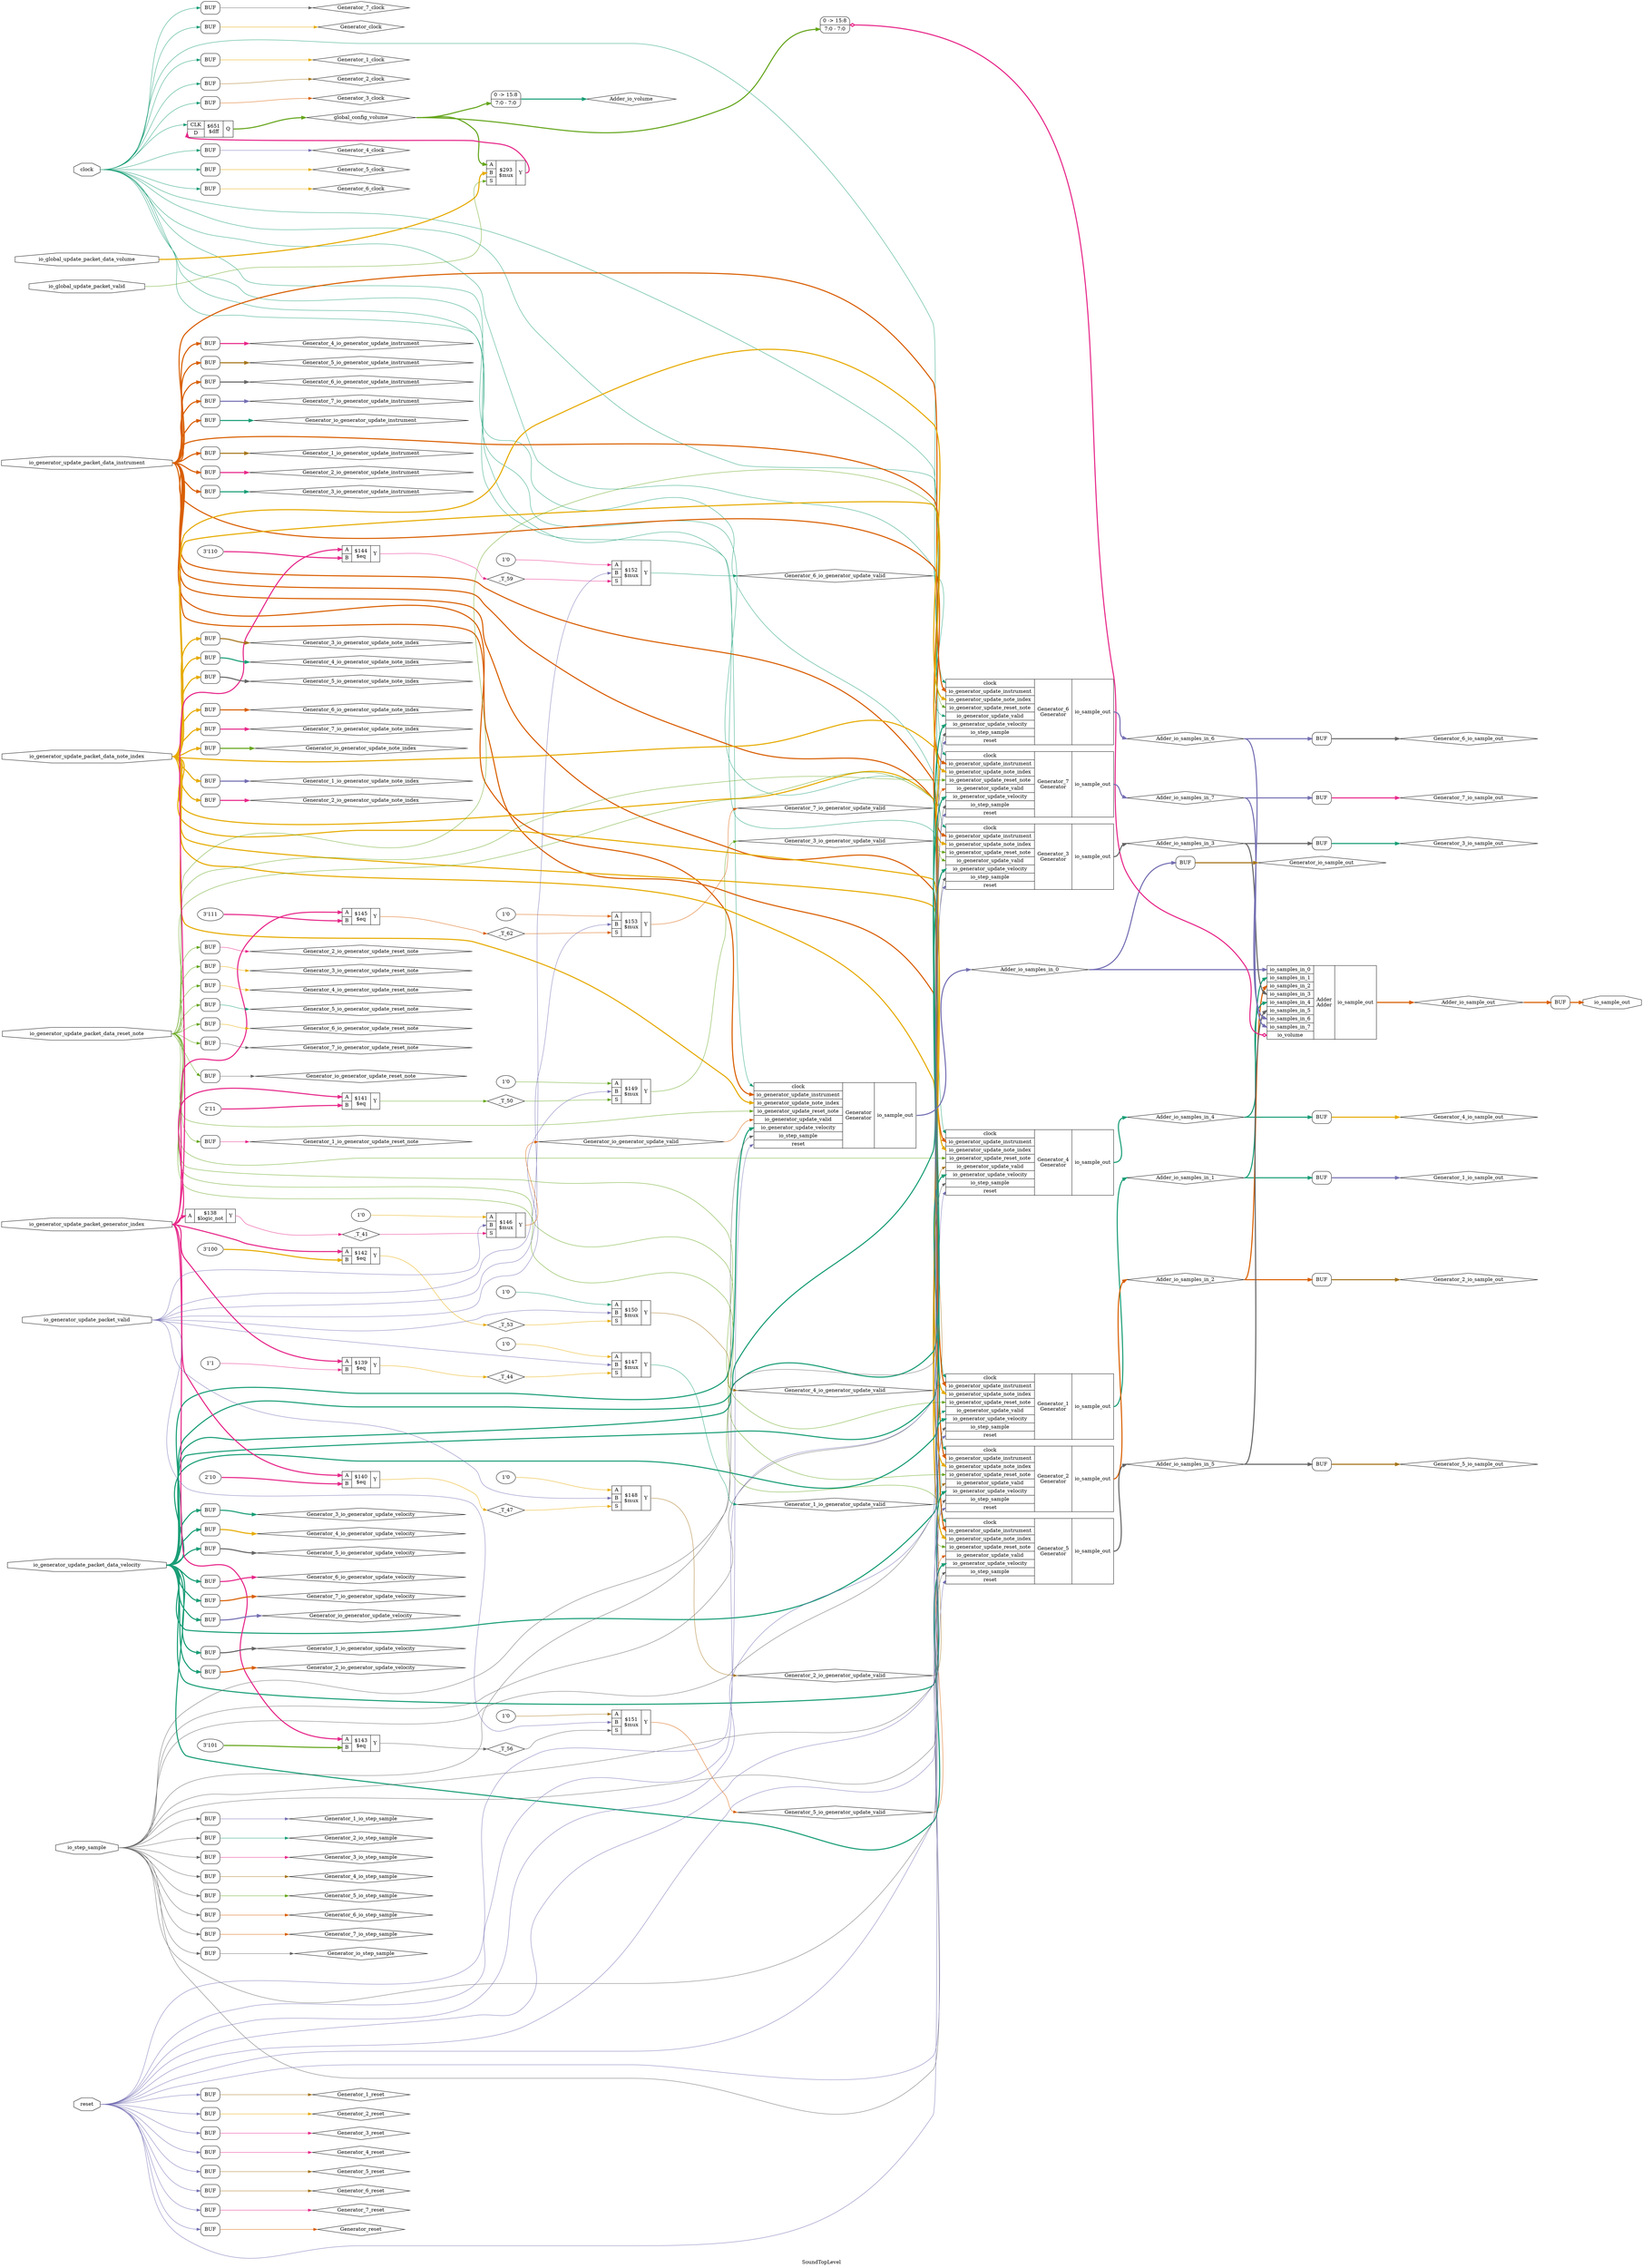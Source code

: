 digraph "SoundTopLevel" {
label="SoundTopLevel";
rankdir="LR";
remincross=true;
n2 [ shape=diamond, label="Adder_io_sample_out", color="black", fontcolor="black" ];
n3 [ shape=diamond, label="Adder_io_samples_in_0", color="black", fontcolor="black" ];
n4 [ shape=diamond, label="Adder_io_samples_in_1", color="black", fontcolor="black" ];
n5 [ shape=diamond, label="Adder_io_samples_in_2", color="black", fontcolor="black" ];
n6 [ shape=diamond, label="Adder_io_samples_in_3", color="black", fontcolor="black" ];
n7 [ shape=diamond, label="Adder_io_samples_in_4", color="black", fontcolor="black" ];
n8 [ shape=diamond, label="Adder_io_samples_in_5", color="black", fontcolor="black" ];
n9 [ shape=diamond, label="Adder_io_samples_in_6", color="black", fontcolor="black" ];
n10 [ shape=diamond, label="Adder_io_samples_in_7", color="black", fontcolor="black" ];
n11 [ shape=diamond, label="Adder_io_volume", color="black", fontcolor="black" ];
n12 [ shape=diamond, label="Generator_1_clock", color="black", fontcolor="black" ];
n13 [ shape=diamond, label="Generator_1_io_generator_update_instrument", color="black", fontcolor="black" ];
n14 [ shape=diamond, label="Generator_1_io_generator_update_note_index", color="black", fontcolor="black" ];
n15 [ shape=diamond, label="Generator_1_io_generator_update_reset_note", color="black", fontcolor="black" ];
n16 [ shape=diamond, label="Generator_1_io_generator_update_valid", color="black", fontcolor="black" ];
n17 [ shape=diamond, label="Generator_1_io_generator_update_velocity", color="black", fontcolor="black" ];
n18 [ shape=diamond, label="Generator_1_io_sample_out", color="black", fontcolor="black" ];
n19 [ shape=diamond, label="Generator_1_io_step_sample", color="black", fontcolor="black" ];
n20 [ shape=diamond, label="Generator_1_reset", color="black", fontcolor="black" ];
n21 [ shape=diamond, label="Generator_2_clock", color="black", fontcolor="black" ];
n22 [ shape=diamond, label="Generator_2_io_generator_update_instrument", color="black", fontcolor="black" ];
n23 [ shape=diamond, label="Generator_2_io_generator_update_note_index", color="black", fontcolor="black" ];
n24 [ shape=diamond, label="Generator_2_io_generator_update_reset_note", color="black", fontcolor="black" ];
n25 [ shape=diamond, label="Generator_2_io_generator_update_valid", color="black", fontcolor="black" ];
n26 [ shape=diamond, label="Generator_2_io_generator_update_velocity", color="black", fontcolor="black" ];
n27 [ shape=diamond, label="Generator_2_io_sample_out", color="black", fontcolor="black" ];
n28 [ shape=diamond, label="Generator_2_io_step_sample", color="black", fontcolor="black" ];
n29 [ shape=diamond, label="Generator_2_reset", color="black", fontcolor="black" ];
n30 [ shape=diamond, label="Generator_3_clock", color="black", fontcolor="black" ];
n31 [ shape=diamond, label="Generator_3_io_generator_update_instrument", color="black", fontcolor="black" ];
n32 [ shape=diamond, label="Generator_3_io_generator_update_note_index", color="black", fontcolor="black" ];
n33 [ shape=diamond, label="Generator_3_io_generator_update_reset_note", color="black", fontcolor="black" ];
n34 [ shape=diamond, label="Generator_3_io_generator_update_valid", color="black", fontcolor="black" ];
n35 [ shape=diamond, label="Generator_3_io_generator_update_velocity", color="black", fontcolor="black" ];
n36 [ shape=diamond, label="Generator_3_io_sample_out", color="black", fontcolor="black" ];
n37 [ shape=diamond, label="Generator_3_io_step_sample", color="black", fontcolor="black" ];
n38 [ shape=diamond, label="Generator_3_reset", color="black", fontcolor="black" ];
n39 [ shape=diamond, label="Generator_4_clock", color="black", fontcolor="black" ];
n40 [ shape=diamond, label="Generator_4_io_generator_update_instrument", color="black", fontcolor="black" ];
n41 [ shape=diamond, label="Generator_4_io_generator_update_note_index", color="black", fontcolor="black" ];
n42 [ shape=diamond, label="Generator_4_io_generator_update_reset_note", color="black", fontcolor="black" ];
n43 [ shape=diamond, label="Generator_4_io_generator_update_valid", color="black", fontcolor="black" ];
n44 [ shape=diamond, label="Generator_4_io_generator_update_velocity", color="black", fontcolor="black" ];
n45 [ shape=diamond, label="Generator_4_io_sample_out", color="black", fontcolor="black" ];
n46 [ shape=diamond, label="Generator_4_io_step_sample", color="black", fontcolor="black" ];
n47 [ shape=diamond, label="Generator_4_reset", color="black", fontcolor="black" ];
n48 [ shape=diamond, label="Generator_5_clock", color="black", fontcolor="black" ];
n49 [ shape=diamond, label="Generator_5_io_generator_update_instrument", color="black", fontcolor="black" ];
n50 [ shape=diamond, label="Generator_5_io_generator_update_note_index", color="black", fontcolor="black" ];
n51 [ shape=diamond, label="Generator_5_io_generator_update_reset_note", color="black", fontcolor="black" ];
n52 [ shape=diamond, label="Generator_5_io_generator_update_valid", color="black", fontcolor="black" ];
n53 [ shape=diamond, label="Generator_5_io_generator_update_velocity", color="black", fontcolor="black" ];
n54 [ shape=diamond, label="Generator_5_io_sample_out", color="black", fontcolor="black" ];
n55 [ shape=diamond, label="Generator_5_io_step_sample", color="black", fontcolor="black" ];
n56 [ shape=diamond, label="Generator_5_reset", color="black", fontcolor="black" ];
n57 [ shape=diamond, label="Generator_6_clock", color="black", fontcolor="black" ];
n58 [ shape=diamond, label="Generator_6_io_generator_update_instrument", color="black", fontcolor="black" ];
n59 [ shape=diamond, label="Generator_6_io_generator_update_note_index", color="black", fontcolor="black" ];
n60 [ shape=diamond, label="Generator_6_io_generator_update_reset_note", color="black", fontcolor="black" ];
n61 [ shape=diamond, label="Generator_6_io_generator_update_valid", color="black", fontcolor="black" ];
n62 [ shape=diamond, label="Generator_6_io_generator_update_velocity", color="black", fontcolor="black" ];
n63 [ shape=diamond, label="Generator_6_io_sample_out", color="black", fontcolor="black" ];
n64 [ shape=diamond, label="Generator_6_io_step_sample", color="black", fontcolor="black" ];
n65 [ shape=diamond, label="Generator_6_reset", color="black", fontcolor="black" ];
n66 [ shape=diamond, label="Generator_7_clock", color="black", fontcolor="black" ];
n67 [ shape=diamond, label="Generator_7_io_generator_update_instrument", color="black", fontcolor="black" ];
n68 [ shape=diamond, label="Generator_7_io_generator_update_note_index", color="black", fontcolor="black" ];
n69 [ shape=diamond, label="Generator_7_io_generator_update_reset_note", color="black", fontcolor="black" ];
n70 [ shape=diamond, label="Generator_7_io_generator_update_valid", color="black", fontcolor="black" ];
n71 [ shape=diamond, label="Generator_7_io_generator_update_velocity", color="black", fontcolor="black" ];
n72 [ shape=diamond, label="Generator_7_io_sample_out", color="black", fontcolor="black" ];
n73 [ shape=diamond, label="Generator_7_io_step_sample", color="black", fontcolor="black" ];
n74 [ shape=diamond, label="Generator_7_reset", color="black", fontcolor="black" ];
n75 [ shape=diamond, label="Generator_clock", color="black", fontcolor="black" ];
n76 [ shape=diamond, label="Generator_io_generator_update_instrument", color="black", fontcolor="black" ];
n77 [ shape=diamond, label="Generator_io_generator_update_note_index", color="black", fontcolor="black" ];
n78 [ shape=diamond, label="Generator_io_generator_update_reset_note", color="black", fontcolor="black" ];
n79 [ shape=diamond, label="Generator_io_generator_update_valid", color="black", fontcolor="black" ];
n80 [ shape=diamond, label="Generator_io_generator_update_velocity", color="black", fontcolor="black" ];
n81 [ shape=diamond, label="Generator_io_sample_out", color="black", fontcolor="black" ];
n82 [ shape=diamond, label="Generator_io_step_sample", color="black", fontcolor="black" ];
n83 [ shape=diamond, label="Generator_reset", color="black", fontcolor="black" ];
n84 [ shape=diamond, label="_T_41", color="black", fontcolor="black" ];
n85 [ shape=diamond, label="_T_44", color="black", fontcolor="black" ];
n86 [ shape=diamond, label="_T_47", color="black", fontcolor="black" ];
n87 [ shape=diamond, label="_T_50", color="black", fontcolor="black" ];
n88 [ shape=diamond, label="_T_53", color="black", fontcolor="black" ];
n89 [ shape=diamond, label="_T_56", color="black", fontcolor="black" ];
n90 [ shape=diamond, label="_T_59", color="black", fontcolor="black" ];
n91 [ shape=diamond, label="_T_62", color="black", fontcolor="black" ];
n92 [ shape=octagon, label="clock", color="black", fontcolor="black" ];
n93 [ shape=diamond, label="global_config_volume", color="black", fontcolor="black" ];
n94 [ shape=octagon, label="io_generator_update_packet_data_instrument", color="black", fontcolor="black" ];
n95 [ shape=octagon, label="io_generator_update_packet_data_note_index", color="black", fontcolor="black" ];
n96 [ shape=octagon, label="io_generator_update_packet_data_reset_note", color="black", fontcolor="black" ];
n97 [ shape=octagon, label="io_generator_update_packet_data_velocity", color="black", fontcolor="black" ];
n98 [ shape=octagon, label="io_generator_update_packet_generator_index", color="black", fontcolor="black" ];
n99 [ shape=octagon, label="io_generator_update_packet_valid", color="black", fontcolor="black" ];
n100 [ shape=octagon, label="io_global_update_packet_data_volume", color="black", fontcolor="black" ];
n101 [ shape=octagon, label="io_global_update_packet_valid", color="black", fontcolor="black" ];
n102 [ shape=octagon, label="io_sample_out", color="black", fontcolor="black" ];
n103 [ shape=octagon, label="io_step_sample", color="black", fontcolor="black" ];
n104 [ shape=octagon, label="reset", color="black", fontcolor="black" ];
{ rank="source"; n100; n101; n103; n104; n92; n94; n95; n96; n97; n98; n99;}
{ rank="sink"; n102;}
c107 [ shape=record, label="{{<p105> A}|$138\n$logic_not|{<p106> Y}}" ];
v0 [ label="1'1" ];
c109 [ shape=record, label="{{<p105> A|<p108> B}|$139\n$eq|{<p106> Y}}" ];
v1 [ label="2'10" ];
c110 [ shape=record, label="{{<p105> A|<p108> B}|$140\n$eq|{<p106> Y}}" ];
v2 [ label="2'11" ];
c111 [ shape=record, label="{{<p105> A|<p108> B}|$141\n$eq|{<p106> Y}}" ];
v3 [ label="3'100" ];
c112 [ shape=record, label="{{<p105> A|<p108> B}|$142\n$eq|{<p106> Y}}" ];
v4 [ label="3'101" ];
c113 [ shape=record, label="{{<p105> A|<p108> B}|$143\n$eq|{<p106> Y}}" ];
v5 [ label="3'110" ];
c114 [ shape=record, label="{{<p105> A|<p108> B}|$144\n$eq|{<p106> Y}}" ];
v6 [ label="3'111" ];
c115 [ shape=record, label="{{<p105> A|<p108> B}|$145\n$eq|{<p106> Y}}" ];
c119 [ shape=record, label="{{<p116> CLK|<p117> D}|$651\n$dff|{<p118> Q}}" ];
c121 [ shape=record, label="{{<p105> A|<p108> B|<p120> S}|$293\n$mux|{<p106> Y}}" ];
v7 [ label="1'0" ];
c122 [ shape=record, label="{{<p105> A|<p108> B|<p120> S}|$146\n$mux|{<p106> Y}}" ];
v8 [ label="1'0" ];
c123 [ shape=record, label="{{<p105> A|<p108> B|<p120> S}|$147\n$mux|{<p106> Y}}" ];
v9 [ label="1'0" ];
c124 [ shape=record, label="{{<p105> A|<p108> B|<p120> S}|$148\n$mux|{<p106> Y}}" ];
v10 [ label="1'0" ];
c125 [ shape=record, label="{{<p105> A|<p108> B|<p120> S}|$149\n$mux|{<p106> Y}}" ];
v11 [ label="1'0" ];
c126 [ shape=record, label="{{<p105> A|<p108> B|<p120> S}|$150\n$mux|{<p106> Y}}" ];
v12 [ label="1'0" ];
c127 [ shape=record, label="{{<p105> A|<p108> B|<p120> S}|$151\n$mux|{<p106> Y}}" ];
v13 [ label="1'0" ];
c128 [ shape=record, label="{{<p105> A|<p108> B|<p120> S}|$152\n$mux|{<p106> Y}}" ];
v14 [ label="1'0" ];
c129 [ shape=record, label="{{<p105> A|<p108> B|<p120> S}|$153\n$mux|{<p106> Y}}" ];
c139 [ shape=record, label="{{<p130> io_samples_in_0|<p131> io_samples_in_1|<p132> io_samples_in_2|<p133> io_samples_in_3|<p134> io_samples_in_4|<p135> io_samples_in_5|<p136> io_samples_in_6|<p137> io_samples_in_7|<p138> io_volume}|Adder\nAdder|{<p102> io_sample_out}}" ];
x15 [ shape=record, style=rounded, label="0 -&gt; 15:8 |<s0> 7:0 - 7:0 " ];
x15:e -> c139:p138:w [arrowhead=odiamond, arrowtail=odiamond, dir=both, colorscheme="dark28", color="4", fontcolor="4", style="setlinewidth(3)", label=""];
c145 [ shape=record, label="{{<p92> clock|<p140> io_generator_update_instrument|<p141> io_generator_update_note_index|<p142> io_generator_update_reset_note|<p143> io_generator_update_valid|<p144> io_generator_update_velocity|<p103> io_step_sample|<p104> reset}|Generator\nGenerator|{<p102> io_sample_out}}" ];
c146 [ shape=record, label="{{<p92> clock|<p140> io_generator_update_instrument|<p141> io_generator_update_note_index|<p142> io_generator_update_reset_note|<p143> io_generator_update_valid|<p144> io_generator_update_velocity|<p103> io_step_sample|<p104> reset}|Generator_1\nGenerator|{<p102> io_sample_out}}" ];
c147 [ shape=record, label="{{<p92> clock|<p140> io_generator_update_instrument|<p141> io_generator_update_note_index|<p142> io_generator_update_reset_note|<p143> io_generator_update_valid|<p144> io_generator_update_velocity|<p103> io_step_sample|<p104> reset}|Generator_2\nGenerator|{<p102> io_sample_out}}" ];
c148 [ shape=record, label="{{<p92> clock|<p140> io_generator_update_instrument|<p141> io_generator_update_note_index|<p142> io_generator_update_reset_note|<p143> io_generator_update_valid|<p144> io_generator_update_velocity|<p103> io_step_sample|<p104> reset}|Generator_3\nGenerator|{<p102> io_sample_out}}" ];
c149 [ shape=record, label="{{<p92> clock|<p140> io_generator_update_instrument|<p141> io_generator_update_note_index|<p142> io_generator_update_reset_note|<p143> io_generator_update_valid|<p144> io_generator_update_velocity|<p103> io_step_sample|<p104> reset}|Generator_4\nGenerator|{<p102> io_sample_out}}" ];
c150 [ shape=record, label="{{<p92> clock|<p140> io_generator_update_instrument|<p141> io_generator_update_note_index|<p142> io_generator_update_reset_note|<p143> io_generator_update_valid|<p144> io_generator_update_velocity|<p103> io_step_sample|<p104> reset}|Generator_5\nGenerator|{<p102> io_sample_out}}" ];
c151 [ shape=record, label="{{<p92> clock|<p140> io_generator_update_instrument|<p141> io_generator_update_note_index|<p142> io_generator_update_reset_note|<p143> io_generator_update_valid|<p144> io_generator_update_velocity|<p103> io_step_sample|<p104> reset}|Generator_6\nGenerator|{<p102> io_sample_out}}" ];
c152 [ shape=record, label="{{<p92> clock|<p140> io_generator_update_instrument|<p141> io_generator_update_note_index|<p142> io_generator_update_reset_note|<p143> io_generator_update_valid|<p144> io_generator_update_velocity|<p103> io_step_sample|<p104> reset}|Generator_7\nGenerator|{<p102> io_sample_out}}" ];
x16 [ shape=record, style=rounded, label="0 -&gt; 15:8 |<s0> 7:0 - 7:0 " ];
x17 [shape=box, style=rounded, label="BUF"];
x18 [shape=box, style=rounded, label="BUF"];
x19 [shape=box, style=rounded, label="BUF"];
x20 [shape=box, style=rounded, label="BUF"];
x21 [shape=box, style=rounded, label="BUF"];
x22 [shape=box, style=rounded, label="BUF"];
x23 [shape=box, style=rounded, label="BUF"];
x24 [shape=box, style=rounded, label="BUF"];
x25 [shape=box, style=rounded, label="BUF"];
x26 [shape=box, style=rounded, label="BUF"];
x27 [shape=box, style=rounded, label="BUF"];
x28 [shape=box, style=rounded, label="BUF"];
x29 [shape=box, style=rounded, label="BUF"];
x30 [shape=box, style=rounded, label="BUF"];
x31 [shape=box, style=rounded, label="BUF"];
x32 [shape=box, style=rounded, label="BUF"];
x33 [shape=box, style=rounded, label="BUF"];
x34 [shape=box, style=rounded, label="BUF"];
x35 [shape=box, style=rounded, label="BUF"];
x36 [shape=box, style=rounded, label="BUF"];
x37 [shape=box, style=rounded, label="BUF"];
x38 [shape=box, style=rounded, label="BUF"];
x39 [shape=box, style=rounded, label="BUF"];
x40 [shape=box, style=rounded, label="BUF"];
x41 [shape=box, style=rounded, label="BUF"];
x42 [shape=box, style=rounded, label="BUF"];
x43 [shape=box, style=rounded, label="BUF"];
x44 [shape=box, style=rounded, label="BUF"];
x45 [shape=box, style=rounded, label="BUF"];
x46 [shape=box, style=rounded, label="BUF"];
x47 [shape=box, style=rounded, label="BUF"];
x48 [shape=box, style=rounded, label="BUF"];
x49 [shape=box, style=rounded, label="BUF"];
x50 [shape=box, style=rounded, label="BUF"];
x51 [shape=box, style=rounded, label="BUF"];
x52 [shape=box, style=rounded, label="BUF"];
x53 [shape=box, style=rounded, label="BUF"];
x54 [shape=box, style=rounded, label="BUF"];
x55 [shape=box, style=rounded, label="BUF"];
x56 [shape=box, style=rounded, label="BUF"];
x57 [shape=box, style=rounded, label="BUF"];
x58 [shape=box, style=rounded, label="BUF"];
x59 [shape=box, style=rounded, label="BUF"];
x60 [shape=box, style=rounded, label="BUF"];
x61 [shape=box, style=rounded, label="BUF"];
x62 [shape=box, style=rounded, label="BUF"];
x63 [shape=box, style=rounded, label="BUF"];
x64 [shape=box, style=rounded, label="BUF"];
x65 [shape=box, style=rounded, label="BUF"];
x66 [shape=box, style=rounded, label="BUF"];
x67 [shape=box, style=rounded, label="BUF"];
x68 [shape=box, style=rounded, label="BUF"];
x69 [shape=box, style=rounded, label="BUF"];
x70 [shape=box, style=rounded, label="BUF"];
x71 [shape=box, style=rounded, label="BUF"];
x72 [shape=box, style=rounded, label="BUF"];
x73 [shape=box, style=rounded, label="BUF"];
x74 [shape=box, style=rounded, label="BUF"];
x75 [shape=box, style=rounded, label="BUF"];
x76 [shape=box, style=rounded, label="BUF"];
x77 [shape=box, style=rounded, label="BUF"];
x78 [shape=box, style=rounded, label="BUF"];
x79 [shape=box, style=rounded, label="BUF"];
x80 [shape=box, style=rounded, label="BUF"];
x81 [shape=box, style=rounded, label="BUF"];
c121:p106:e -> c119:p117:w [colorscheme="dark28", color="4", fontcolor="4", style="setlinewidth(3)", label=""];
c152:p102:e -> n10:w [colorscheme="dark28", color="3", fontcolor="3", style="setlinewidth(3)", label=""];
n10:e -> c139:p137:w [colorscheme="dark28", color="3", fontcolor="3", style="setlinewidth(3)", label=""];
n10:e -> x70:w:w [colorscheme="dark28", color="3", fontcolor="3", style="setlinewidth(3)", label=""];
n100:e -> c121:p108:w [colorscheme="dark28", color="6", fontcolor="6", style="setlinewidth(3)", label=""];
n101:e -> c121:p120:w [colorscheme="dark28", color="5", fontcolor="5", label=""];
x81:e:e -> n102:w [colorscheme="dark28", color="2", fontcolor="2", style="setlinewidth(3)", label=""];
n103:e -> c145:p103:w [colorscheme="dark28", color="8", fontcolor="8", label=""];
n103:e -> c146:p103:w [colorscheme="dark28", color="8", fontcolor="8", label=""];
n103:e -> c147:p103:w [colorscheme="dark28", color="8", fontcolor="8", label=""];
n103:e -> c148:p103:w [colorscheme="dark28", color="8", fontcolor="8", label=""];
n103:e -> c149:p103:w [colorscheme="dark28", color="8", fontcolor="8", label=""];
n103:e -> c150:p103:w [colorscheme="dark28", color="8", fontcolor="8", label=""];
n103:e -> c151:p103:w [colorscheme="dark28", color="8", fontcolor="8", label=""];
n103:e -> c152:p103:w [colorscheme="dark28", color="8", fontcolor="8", label=""];
n103:e -> x23:w:w [colorscheme="dark28", color="8", fontcolor="8", label=""];
n103:e -> x31:w:w [colorscheme="dark28", color="8", fontcolor="8", label=""];
n103:e -> x39:w:w [colorscheme="dark28", color="8", fontcolor="8", label=""];
n103:e -> x47:w:w [colorscheme="dark28", color="8", fontcolor="8", label=""];
n103:e -> x55:w:w [colorscheme="dark28", color="8", fontcolor="8", label=""];
n103:e -> x63:w:w [colorscheme="dark28", color="8", fontcolor="8", label=""];
n103:e -> x71:w:w [colorscheme="dark28", color="8", fontcolor="8", label=""];
n103:e -> x79:w:w [colorscheme="dark28", color="8", fontcolor="8", label=""];
n104:e -> c145:p104:w [colorscheme="dark28", color="3", fontcolor="3", label=""];
n104:e -> c146:p104:w [colorscheme="dark28", color="3", fontcolor="3", label=""];
n104:e -> c147:p104:w [colorscheme="dark28", color="3", fontcolor="3", label=""];
n104:e -> c148:p104:w [colorscheme="dark28", color="3", fontcolor="3", label=""];
n104:e -> c149:p104:w [colorscheme="dark28", color="3", fontcolor="3", label=""];
n104:e -> c150:p104:w [colorscheme="dark28", color="3", fontcolor="3", label=""];
n104:e -> c151:p104:w [colorscheme="dark28", color="3", fontcolor="3", label=""];
n104:e -> c152:p104:w [colorscheme="dark28", color="3", fontcolor="3", label=""];
n104:e -> x24:w:w [colorscheme="dark28", color="3", fontcolor="3", label=""];
n104:e -> x32:w:w [colorscheme="dark28", color="3", fontcolor="3", label=""];
n104:e -> x40:w:w [colorscheme="dark28", color="3", fontcolor="3", label=""];
n104:e -> x48:w:w [colorscheme="dark28", color="3", fontcolor="3", label=""];
n104:e -> x56:w:w [colorscheme="dark28", color="3", fontcolor="3", label=""];
n104:e -> x64:w:w [colorscheme="dark28", color="3", fontcolor="3", label=""];
n104:e -> x72:w:w [colorscheme="dark28", color="3", fontcolor="3", label=""];
n104:e -> x80:w:w [colorscheme="dark28", color="3", fontcolor="3", label=""];
x16:e -> n11:w [colorscheme="dark28", color="1", fontcolor="1", style="setlinewidth(3)", label=""];
x17:e:e -> n12:w [colorscheme="dark28", color="6", fontcolor="6", label=""];
x18:e:e -> n13:w [colorscheme="dark28", color="7", fontcolor="7", style="setlinewidth(3)", label=""];
x19:e:e -> n14:w [colorscheme="dark28", color="3", fontcolor="3", style="setlinewidth(3)", label=""];
x20:e:e -> n15:w [colorscheme="dark28", color="4", fontcolor="4", label=""];
c123:p106:e -> n16:w [colorscheme="dark28", color="1", fontcolor="1", label=""];
n16:e -> c146:p143:w [colorscheme="dark28", color="1", fontcolor="1", label=""];
x21:e:e -> n17:w [colorscheme="dark28", color="8", fontcolor="8", style="setlinewidth(3)", label=""];
x22:e:e -> n18:w [colorscheme="dark28", color="3", fontcolor="3", style="setlinewidth(3)", label=""];
x23:e:e -> n19:w [colorscheme="dark28", color="3", fontcolor="3", label=""];
c139:p102:e -> n2:w [colorscheme="dark28", color="2", fontcolor="2", style="setlinewidth(3)", label=""];
n2:e -> x81:w:w [colorscheme="dark28", color="2", fontcolor="2", style="setlinewidth(3)", label=""];
x24:e:e -> n20:w [colorscheme="dark28", color="7", fontcolor="7", label=""];
x25:e:e -> n21:w [colorscheme="dark28", color="7", fontcolor="7", label=""];
x26:e:e -> n22:w [colorscheme="dark28", color="4", fontcolor="4", style="setlinewidth(3)", label=""];
x27:e:e -> n23:w [colorscheme="dark28", color="4", fontcolor="4", style="setlinewidth(3)", label=""];
x28:e:e -> n24:w [colorscheme="dark28", color="4", fontcolor="4", label=""];
c124:p106:e -> n25:w [colorscheme="dark28", color="7", fontcolor="7", label=""];
n25:e -> c147:p143:w [colorscheme="dark28", color="7", fontcolor="7", label=""];
x29:e:e -> n26:w [colorscheme="dark28", color="2", fontcolor="2", style="setlinewidth(3)", label=""];
x30:e:e -> n27:w [colorscheme="dark28", color="7", fontcolor="7", style="setlinewidth(3)", label=""];
x31:e:e -> n28:w [colorscheme="dark28", color="1", fontcolor="1", label=""];
x32:e:e -> n29:w [colorscheme="dark28", color="6", fontcolor="6", label=""];
c145:p102:e -> n3:w [colorscheme="dark28", color="3", fontcolor="3", style="setlinewidth(3)", label=""];
n3:e -> c139:p130:w [colorscheme="dark28", color="3", fontcolor="3", style="setlinewidth(3)", label=""];
n3:e -> x78:w:w [colorscheme="dark28", color="3", fontcolor="3", style="setlinewidth(3)", label=""];
x33:e:e -> n30:w [colorscheme="dark28", color="2", fontcolor="2", label=""];
x34:e:e -> n31:w [colorscheme="dark28", color="1", fontcolor="1", style="setlinewidth(3)", label=""];
x35:e:e -> n32:w [colorscheme="dark28", color="7", fontcolor="7", style="setlinewidth(3)", label=""];
x36:e:e -> n33:w [colorscheme="dark28", color="6", fontcolor="6", label=""];
c125:p106:e -> n34:w [colorscheme="dark28", color="5", fontcolor="5", label=""];
n34:e -> c148:p143:w [colorscheme="dark28", color="5", fontcolor="5", label=""];
x37:e:e -> n35:w [colorscheme="dark28", color="1", fontcolor="1", style="setlinewidth(3)", label=""];
x38:e:e -> n36:w [colorscheme="dark28", color="1", fontcolor="1", style="setlinewidth(3)", label=""];
x39:e:e -> n37:w [colorscheme="dark28", color="4", fontcolor="4", label=""];
x40:e:e -> n38:w [colorscheme="dark28", color="4", fontcolor="4", label=""];
x41:e:e -> n39:w [colorscheme="dark28", color="3", fontcolor="3", label=""];
c146:p102:e -> n4:w [colorscheme="dark28", color="1", fontcolor="1", style="setlinewidth(3)", label=""];
n4:e -> c139:p131:w [colorscheme="dark28", color="1", fontcolor="1", style="setlinewidth(3)", label=""];
n4:e -> x22:w:w [colorscheme="dark28", color="1", fontcolor="1", style="setlinewidth(3)", label=""];
x42:e:e -> n40:w [colorscheme="dark28", color="4", fontcolor="4", style="setlinewidth(3)", label=""];
x43:e:e -> n41:w [colorscheme="dark28", color="1", fontcolor="1", style="setlinewidth(3)", label=""];
x44:e:e -> n42:w [colorscheme="dark28", color="6", fontcolor="6", label=""];
c126:p106:e -> n43:w [colorscheme="dark28", color="7", fontcolor="7", label=""];
n43:e -> c149:p143:w [colorscheme="dark28", color="7", fontcolor="7", label=""];
x45:e:e -> n44:w [colorscheme="dark28", color="6", fontcolor="6", style="setlinewidth(3)", label=""];
x46:e:e -> n45:w [colorscheme="dark28", color="6", fontcolor="6", style="setlinewidth(3)", label=""];
x47:e:e -> n46:w [colorscheme="dark28", color="7", fontcolor="7", label=""];
x48:e:e -> n47:w [colorscheme="dark28", color="4", fontcolor="4", label=""];
x49:e:e -> n48:w [colorscheme="dark28", color="6", fontcolor="6", label=""];
x50:e:e -> n49:w [colorscheme="dark28", color="7", fontcolor="7", style="setlinewidth(3)", label=""];
c147:p102:e -> n5:w [colorscheme="dark28", color="2", fontcolor="2", style="setlinewidth(3)", label=""];
n5:e -> c139:p132:w [colorscheme="dark28", color="2", fontcolor="2", style="setlinewidth(3)", label=""];
n5:e -> x30:w:w [colorscheme="dark28", color="2", fontcolor="2", style="setlinewidth(3)", label=""];
x51:e:e -> n50:w [colorscheme="dark28", color="8", fontcolor="8", style="setlinewidth(3)", label=""];
x52:e:e -> n51:w [colorscheme="dark28", color="1", fontcolor="1", label=""];
c127:p106:e -> n52:w [colorscheme="dark28", color="2", fontcolor="2", label=""];
n52:e -> c150:p143:w [colorscheme="dark28", color="2", fontcolor="2", label=""];
x53:e:e -> n53:w [colorscheme="dark28", color="8", fontcolor="8", style="setlinewidth(3)", label=""];
x54:e:e -> n54:w [colorscheme="dark28", color="7", fontcolor="7", style="setlinewidth(3)", label=""];
x55:e:e -> n55:w [colorscheme="dark28", color="5", fontcolor="5", label=""];
x56:e:e -> n56:w [colorscheme="dark28", color="7", fontcolor="7", label=""];
x57:e:e -> n57:w [colorscheme="dark28", color="6", fontcolor="6", label=""];
x58:e:e -> n58:w [colorscheme="dark28", color="8", fontcolor="8", style="setlinewidth(3)", label=""];
x59:e:e -> n59:w [colorscheme="dark28", color="2", fontcolor="2", style="setlinewidth(3)", label=""];
c148:p102:e -> n6:w [colorscheme="dark28", color="8", fontcolor="8", style="setlinewidth(3)", label=""];
n6:e -> c139:p133:w [colorscheme="dark28", color="8", fontcolor="8", style="setlinewidth(3)", label=""];
n6:e -> x38:w:w [colorscheme="dark28", color="8", fontcolor="8", style="setlinewidth(3)", label=""];
x60:e:e -> n60:w [colorscheme="dark28", color="6", fontcolor="6", label=""];
c128:p106:e -> n61:w [colorscheme="dark28", color="1", fontcolor="1", label=""];
n61:e -> c151:p143:w [colorscheme="dark28", color="1", fontcolor="1", label=""];
x61:e:e -> n62:w [colorscheme="dark28", color="4", fontcolor="4", style="setlinewidth(3)", label=""];
x62:e:e -> n63:w [colorscheme="dark28", color="8", fontcolor="8", style="setlinewidth(3)", label=""];
x63:e:e -> n64:w [colorscheme="dark28", color="2", fontcolor="2", label=""];
x64:e:e -> n65:w [colorscheme="dark28", color="7", fontcolor="7", label=""];
x65:e:e -> n66:w [colorscheme="dark28", color="8", fontcolor="8", label=""];
x66:e:e -> n67:w [colorscheme="dark28", color="3", fontcolor="3", style="setlinewidth(3)", label=""];
x67:e:e -> n68:w [colorscheme="dark28", color="4", fontcolor="4", style="setlinewidth(3)", label=""];
x68:e:e -> n69:w [colorscheme="dark28", color="8", fontcolor="8", label=""];
c149:p102:e -> n7:w [colorscheme="dark28", color="1", fontcolor="1", style="setlinewidth(3)", label=""];
n7:e -> c139:p134:w [colorscheme="dark28", color="1", fontcolor="1", style="setlinewidth(3)", label=""];
n7:e -> x46:w:w [colorscheme="dark28", color="1", fontcolor="1", style="setlinewidth(3)", label=""];
c129:p106:e -> n70:w [colorscheme="dark28", color="2", fontcolor="2", label=""];
n70:e -> c152:p143:w [colorscheme="dark28", color="2", fontcolor="2", label=""];
x69:e:e -> n71:w [colorscheme="dark28", color="2", fontcolor="2", style="setlinewidth(3)", label=""];
x70:e:e -> n72:w [colorscheme="dark28", color="4", fontcolor="4", style="setlinewidth(3)", label=""];
x71:e:e -> n73:w [colorscheme="dark28", color="2", fontcolor="2", label=""];
x72:e:e -> n74:w [colorscheme="dark28", color="4", fontcolor="4", label=""];
x73:e:e -> n75:w [colorscheme="dark28", color="6", fontcolor="6", label=""];
x74:e:e -> n76:w [colorscheme="dark28", color="1", fontcolor="1", style="setlinewidth(3)", label=""];
x75:e:e -> n77:w [colorscheme="dark28", color="5", fontcolor="5", style="setlinewidth(3)", label=""];
x76:e:e -> n78:w [colorscheme="dark28", color="8", fontcolor="8", label=""];
c122:p106:e -> n79:w [colorscheme="dark28", color="2", fontcolor="2", label=""];
n79:e -> c145:p143:w [colorscheme="dark28", color="2", fontcolor="2", label=""];
c150:p102:e -> n8:w [colorscheme="dark28", color="8", fontcolor="8", style="setlinewidth(3)", label=""];
n8:e -> c139:p135:w [colorscheme="dark28", color="8", fontcolor="8", style="setlinewidth(3)", label=""];
n8:e -> x54:w:w [colorscheme="dark28", color="8", fontcolor="8", style="setlinewidth(3)", label=""];
x77:e:e -> n80:w [colorscheme="dark28", color="3", fontcolor="3", style="setlinewidth(3)", label=""];
x78:e:e -> n81:w [colorscheme="dark28", color="7", fontcolor="7", style="setlinewidth(3)", label=""];
x79:e:e -> n82:w [colorscheme="dark28", color="8", fontcolor="8", label=""];
x80:e:e -> n83:w [colorscheme="dark28", color="2", fontcolor="2", label=""];
c107:p106:e -> n84:w [colorscheme="dark28", color="4", fontcolor="4", label=""];
n84:e -> c122:p120:w [colorscheme="dark28", color="4", fontcolor="4", label=""];
c109:p106:e -> n85:w [colorscheme="dark28", color="6", fontcolor="6", label=""];
n85:e -> c123:p120:w [colorscheme="dark28", color="6", fontcolor="6", label=""];
c110:p106:e -> n86:w [colorscheme="dark28", color="6", fontcolor="6", label=""];
n86:e -> c124:p120:w [colorscheme="dark28", color="6", fontcolor="6", label=""];
c111:p106:e -> n87:w [colorscheme="dark28", color="5", fontcolor="5", label=""];
n87:e -> c125:p120:w [colorscheme="dark28", color="5", fontcolor="5", label=""];
c112:p106:e -> n88:w [colorscheme="dark28", color="6", fontcolor="6", label=""];
n88:e -> c126:p120:w [colorscheme="dark28", color="6", fontcolor="6", label=""];
c113:p106:e -> n89:w [colorscheme="dark28", color="8", fontcolor="8", label=""];
n89:e -> c127:p120:w [colorscheme="dark28", color="8", fontcolor="8", label=""];
c151:p102:e -> n9:w [colorscheme="dark28", color="3", fontcolor="3", style="setlinewidth(3)", label=""];
n9:e -> c139:p136:w [colorscheme="dark28", color="3", fontcolor="3", style="setlinewidth(3)", label=""];
n9:e -> x62:w:w [colorscheme="dark28", color="3", fontcolor="3", style="setlinewidth(3)", label=""];
c114:p106:e -> n90:w [colorscheme="dark28", color="4", fontcolor="4", label=""];
n90:e -> c128:p120:w [colorscheme="dark28", color="4", fontcolor="4", label=""];
c115:p106:e -> n91:w [colorscheme="dark28", color="2", fontcolor="2", label=""];
n91:e -> c129:p120:w [colorscheme="dark28", color="2", fontcolor="2", label=""];
n92:e -> c119:p116:w [colorscheme="dark28", color="1", fontcolor="1", label=""];
n92:e -> c145:p92:w [colorscheme="dark28", color="1", fontcolor="1", label=""];
n92:e -> c146:p92:w [colorscheme="dark28", color="1", fontcolor="1", label=""];
n92:e -> c147:p92:w [colorscheme="dark28", color="1", fontcolor="1", label=""];
n92:e -> c148:p92:w [colorscheme="dark28", color="1", fontcolor="1", label=""];
n92:e -> c149:p92:w [colorscheme="dark28", color="1", fontcolor="1", label=""];
n92:e -> c150:p92:w [colorscheme="dark28", color="1", fontcolor="1", label=""];
n92:e -> c151:p92:w [colorscheme="dark28", color="1", fontcolor="1", label=""];
n92:e -> c152:p92:w [colorscheme="dark28", color="1", fontcolor="1", label=""];
n92:e -> x17:w:w [colorscheme="dark28", color="1", fontcolor="1", label=""];
n92:e -> x25:w:w [colorscheme="dark28", color="1", fontcolor="1", label=""];
n92:e -> x33:w:w [colorscheme="dark28", color="1", fontcolor="1", label=""];
n92:e -> x41:w:w [colorscheme="dark28", color="1", fontcolor="1", label=""];
n92:e -> x49:w:w [colorscheme="dark28", color="1", fontcolor="1", label=""];
n92:e -> x57:w:w [colorscheme="dark28", color="1", fontcolor="1", label=""];
n92:e -> x65:w:w [colorscheme="dark28", color="1", fontcolor="1", label=""];
n92:e -> x73:w:w [colorscheme="dark28", color="1", fontcolor="1", label=""];
c119:p118:e -> n93:w [colorscheme="dark28", color="5", fontcolor="5", style="setlinewidth(3)", label=""];
n93:e -> c121:p105:w [colorscheme="dark28", color="5", fontcolor="5", style="setlinewidth(3)", label=""];
n93:e -> x15:s0:w [colorscheme="dark28", color="5", fontcolor="5", style="setlinewidth(3)", label=""];
n93:e -> x16:s0:w [colorscheme="dark28", color="5", fontcolor="5", style="setlinewidth(3)", label=""];
n94:e -> c145:p140:w [colorscheme="dark28", color="2", fontcolor="2", style="setlinewidth(3)", label=""];
n94:e -> c146:p140:w [colorscheme="dark28", color="2", fontcolor="2", style="setlinewidth(3)", label=""];
n94:e -> c147:p140:w [colorscheme="dark28", color="2", fontcolor="2", style="setlinewidth(3)", label=""];
n94:e -> c148:p140:w [colorscheme="dark28", color="2", fontcolor="2", style="setlinewidth(3)", label=""];
n94:e -> c149:p140:w [colorscheme="dark28", color="2", fontcolor="2", style="setlinewidth(3)", label=""];
n94:e -> c150:p140:w [colorscheme="dark28", color="2", fontcolor="2", style="setlinewidth(3)", label=""];
n94:e -> c151:p140:w [colorscheme="dark28", color="2", fontcolor="2", style="setlinewidth(3)", label=""];
n94:e -> c152:p140:w [colorscheme="dark28", color="2", fontcolor="2", style="setlinewidth(3)", label=""];
n94:e -> x18:w:w [colorscheme="dark28", color="2", fontcolor="2", style="setlinewidth(3)", label=""];
n94:e -> x26:w:w [colorscheme="dark28", color="2", fontcolor="2", style="setlinewidth(3)", label=""];
n94:e -> x34:w:w [colorscheme="dark28", color="2", fontcolor="2", style="setlinewidth(3)", label=""];
n94:e -> x42:w:w [colorscheme="dark28", color="2", fontcolor="2", style="setlinewidth(3)", label=""];
n94:e -> x50:w:w [colorscheme="dark28", color="2", fontcolor="2", style="setlinewidth(3)", label=""];
n94:e -> x58:w:w [colorscheme="dark28", color="2", fontcolor="2", style="setlinewidth(3)", label=""];
n94:e -> x66:w:w [colorscheme="dark28", color="2", fontcolor="2", style="setlinewidth(3)", label=""];
n94:e -> x74:w:w [colorscheme="dark28", color="2", fontcolor="2", style="setlinewidth(3)", label=""];
n95:e -> c145:p141:w [colorscheme="dark28", color="6", fontcolor="6", style="setlinewidth(3)", label=""];
n95:e -> c146:p141:w [colorscheme="dark28", color="6", fontcolor="6", style="setlinewidth(3)", label=""];
n95:e -> c147:p141:w [colorscheme="dark28", color="6", fontcolor="6", style="setlinewidth(3)", label=""];
n95:e -> c148:p141:w [colorscheme="dark28", color="6", fontcolor="6", style="setlinewidth(3)", label=""];
n95:e -> c149:p141:w [colorscheme="dark28", color="6", fontcolor="6", style="setlinewidth(3)", label=""];
n95:e -> c150:p141:w [colorscheme="dark28", color="6", fontcolor="6", style="setlinewidth(3)", label=""];
n95:e -> c151:p141:w [colorscheme="dark28", color="6", fontcolor="6", style="setlinewidth(3)", label=""];
n95:e -> c152:p141:w [colorscheme="dark28", color="6", fontcolor="6", style="setlinewidth(3)", label=""];
n95:e -> x19:w:w [colorscheme="dark28", color="6", fontcolor="6", style="setlinewidth(3)", label=""];
n95:e -> x27:w:w [colorscheme="dark28", color="6", fontcolor="6", style="setlinewidth(3)", label=""];
n95:e -> x35:w:w [colorscheme="dark28", color="6", fontcolor="6", style="setlinewidth(3)", label=""];
n95:e -> x43:w:w [colorscheme="dark28", color="6", fontcolor="6", style="setlinewidth(3)", label=""];
n95:e -> x51:w:w [colorscheme="dark28", color="6", fontcolor="6", style="setlinewidth(3)", label=""];
n95:e -> x59:w:w [colorscheme="dark28", color="6", fontcolor="6", style="setlinewidth(3)", label=""];
n95:e -> x67:w:w [colorscheme="dark28", color="6", fontcolor="6", style="setlinewidth(3)", label=""];
n95:e -> x75:w:w [colorscheme="dark28", color="6", fontcolor="6", style="setlinewidth(3)", label=""];
n96:e -> c145:p142:w [colorscheme="dark28", color="5", fontcolor="5", label=""];
n96:e -> c146:p142:w [colorscheme="dark28", color="5", fontcolor="5", label=""];
n96:e -> c147:p142:w [colorscheme="dark28", color="5", fontcolor="5", label=""];
n96:e -> c148:p142:w [colorscheme="dark28", color="5", fontcolor="5", label=""];
n96:e -> c149:p142:w [colorscheme="dark28", color="5", fontcolor="5", label=""];
n96:e -> c150:p142:w [colorscheme="dark28", color="5", fontcolor="5", label=""];
n96:e -> c151:p142:w [colorscheme="dark28", color="5", fontcolor="5", label=""];
n96:e -> c152:p142:w [colorscheme="dark28", color="5", fontcolor="5", label=""];
n96:e -> x20:w:w [colorscheme="dark28", color="5", fontcolor="5", label=""];
n96:e -> x28:w:w [colorscheme="dark28", color="5", fontcolor="5", label=""];
n96:e -> x36:w:w [colorscheme="dark28", color="5", fontcolor="5", label=""];
n96:e -> x44:w:w [colorscheme="dark28", color="5", fontcolor="5", label=""];
n96:e -> x52:w:w [colorscheme="dark28", color="5", fontcolor="5", label=""];
n96:e -> x60:w:w [colorscheme="dark28", color="5", fontcolor="5", label=""];
n96:e -> x68:w:w [colorscheme="dark28", color="5", fontcolor="5", label=""];
n96:e -> x76:w:w [colorscheme="dark28", color="5", fontcolor="5", label=""];
n97:e -> c145:p144:w [colorscheme="dark28", color="1", fontcolor="1", style="setlinewidth(3)", label=""];
n97:e -> c146:p144:w [colorscheme="dark28", color="1", fontcolor="1", style="setlinewidth(3)", label=""];
n97:e -> c147:p144:w [colorscheme="dark28", color="1", fontcolor="1", style="setlinewidth(3)", label=""];
n97:e -> c148:p144:w [colorscheme="dark28", color="1", fontcolor="1", style="setlinewidth(3)", label=""];
n97:e -> c149:p144:w [colorscheme="dark28", color="1", fontcolor="1", style="setlinewidth(3)", label=""];
n97:e -> c150:p144:w [colorscheme="dark28", color="1", fontcolor="1", style="setlinewidth(3)", label=""];
n97:e -> c151:p144:w [colorscheme="dark28", color="1", fontcolor="1", style="setlinewidth(3)", label=""];
n97:e -> c152:p144:w [colorscheme="dark28", color="1", fontcolor="1", style="setlinewidth(3)", label=""];
n97:e -> x21:w:w [colorscheme="dark28", color="1", fontcolor="1", style="setlinewidth(3)", label=""];
n97:e -> x29:w:w [colorscheme="dark28", color="1", fontcolor="1", style="setlinewidth(3)", label=""];
n97:e -> x37:w:w [colorscheme="dark28", color="1", fontcolor="1", style="setlinewidth(3)", label=""];
n97:e -> x45:w:w [colorscheme="dark28", color="1", fontcolor="1", style="setlinewidth(3)", label=""];
n97:e -> x53:w:w [colorscheme="dark28", color="1", fontcolor="1", style="setlinewidth(3)", label=""];
n97:e -> x61:w:w [colorscheme="dark28", color="1", fontcolor="1", style="setlinewidth(3)", label=""];
n97:e -> x69:w:w [colorscheme="dark28", color="1", fontcolor="1", style="setlinewidth(3)", label=""];
n97:e -> x77:w:w [colorscheme="dark28", color="1", fontcolor="1", style="setlinewidth(3)", label=""];
n98:e -> c107:p105:w [colorscheme="dark28", color="4", fontcolor="4", style="setlinewidth(3)", label=""];
n98:e -> c109:p105:w [colorscheme="dark28", color="4", fontcolor="4", style="setlinewidth(3)", label=""];
n98:e -> c110:p105:w [colorscheme="dark28", color="4", fontcolor="4", style="setlinewidth(3)", label=""];
n98:e -> c111:p105:w [colorscheme="dark28", color="4", fontcolor="4", style="setlinewidth(3)", label=""];
n98:e -> c112:p105:w [colorscheme="dark28", color="4", fontcolor="4", style="setlinewidth(3)", label=""];
n98:e -> c113:p105:w [colorscheme="dark28", color="4", fontcolor="4", style="setlinewidth(3)", label=""];
n98:e -> c114:p105:w [colorscheme="dark28", color="4", fontcolor="4", style="setlinewidth(3)", label=""];
n98:e -> c115:p105:w [colorscheme="dark28", color="4", fontcolor="4", style="setlinewidth(3)", label=""];
n99:e -> c122:p108:w [colorscheme="dark28", color="3", fontcolor="3", label=""];
n99:e -> c123:p108:w [colorscheme="dark28", color="3", fontcolor="3", label=""];
n99:e -> c124:p108:w [colorscheme="dark28", color="3", fontcolor="3", label=""];
n99:e -> c125:p108:w [colorscheme="dark28", color="3", fontcolor="3", label=""];
n99:e -> c126:p108:w [colorscheme="dark28", color="3", fontcolor="3", label=""];
n99:e -> c127:p108:w [colorscheme="dark28", color="3", fontcolor="3", label=""];
n99:e -> c128:p108:w [colorscheme="dark28", color="3", fontcolor="3", label=""];
n99:e -> c129:p108:w [colorscheme="dark28", color="3", fontcolor="3", label=""];
v0:e -> c109:p108:w [colorscheme="dark28", color="4", fontcolor="4", label=""];
v1:e -> c110:p108:w [colorscheme="dark28", color="4", fontcolor="4", style="setlinewidth(3)", label=""];
v10:e -> c125:p105:w [colorscheme="dark28", color="5", fontcolor="5", label=""];
v11:e -> c126:p105:w [colorscheme="dark28", color="1", fontcolor="1", label=""];
v12:e -> c127:p105:w [colorscheme="dark28", color="7", fontcolor="7", label=""];
v13:e -> c128:p105:w [colorscheme="dark28", color="4", fontcolor="4", label=""];
v14:e -> c129:p105:w [colorscheme="dark28", color="2", fontcolor="2", label=""];
v2:e -> c111:p108:w [colorscheme="dark28", color="4", fontcolor="4", style="setlinewidth(3)", label=""];
v3:e -> c112:p108:w [colorscheme="dark28", color="6", fontcolor="6", style="setlinewidth(3)", label=""];
v4:e -> c113:p108:w [colorscheme="dark28", color="5", fontcolor="5", style="setlinewidth(3)", label=""];
v5:e -> c114:p108:w [colorscheme="dark28", color="4", fontcolor="4", style="setlinewidth(3)", label=""];
v6:e -> c115:p108:w [colorscheme="dark28", color="4", fontcolor="4", style="setlinewidth(3)", label=""];
v7:e -> c122:p105:w [colorscheme="dark28", color="6", fontcolor="6", label=""];
v8:e -> c123:p105:w [colorscheme="dark28", color="6", fontcolor="6", label=""];
v9:e -> c124:p105:w [colorscheme="dark28", color="6", fontcolor="6", label=""];
}
